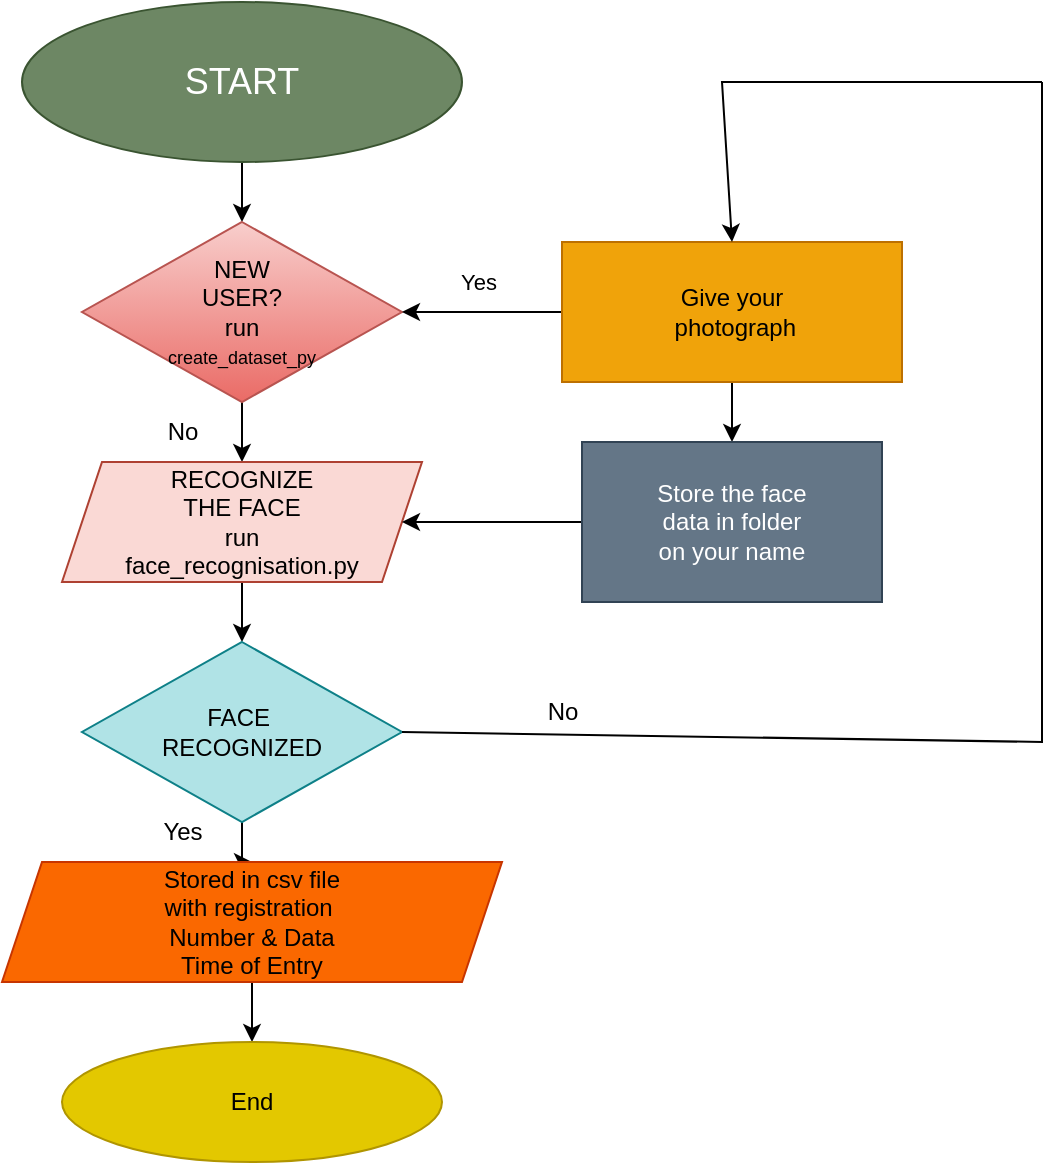 <mxfile version="28.1.1">
  <diagram name="Page-1" id="qYvQ6EFGRpoU7gV0GJb0">
    <mxGraphModel dx="872" dy="421" grid="1" gridSize="10" guides="1" tooltips="1" connect="1" arrows="1" fold="1" page="1" pageScale="1" pageWidth="850" pageHeight="1100" math="0" shadow="0">
      <root>
        <mxCell id="0" />
        <mxCell id="1" parent="0" />
        <mxCell id="rbF2WOCH8gyHffA3Jl8H-3" value="" style="edgeStyle=orthogonalEdgeStyle;rounded=0;orthogonalLoop=1;jettySize=auto;html=1;" edge="1" parent="1" source="rbF2WOCH8gyHffA3Jl8H-1" target="rbF2WOCH8gyHffA3Jl8H-2">
          <mxGeometry relative="1" as="geometry" />
        </mxCell>
        <mxCell id="rbF2WOCH8gyHffA3Jl8H-1" value="&lt;font style=&quot;font-size: 18px;&quot;&gt;START&lt;/font&gt;" style="ellipse;whiteSpace=wrap;html=1;fillColor=#6d8764;fontColor=#ffffff;strokeColor=#3A5431;" vertex="1" parent="1">
          <mxGeometry x="290" y="20" width="220" height="80" as="geometry" />
        </mxCell>
        <mxCell id="rbF2WOCH8gyHffA3Jl8H-5" value="" style="edgeStyle=orthogonalEdgeStyle;rounded=0;orthogonalLoop=1;jettySize=auto;html=1;" edge="1" parent="1" source="rbF2WOCH8gyHffA3Jl8H-2" target="rbF2WOCH8gyHffA3Jl8H-4">
          <mxGeometry relative="1" as="geometry" />
        </mxCell>
        <mxCell id="rbF2WOCH8gyHffA3Jl8H-2" value="NEW&lt;div&gt;USER?&lt;/div&gt;&lt;div&gt;run&lt;/div&gt;&lt;div&gt;&lt;font style=&quot;font-size: 9px;&quot;&gt;create_dataset_py&lt;/font&gt;&lt;/div&gt;" style="rhombus;whiteSpace=wrap;html=1;fillColor=#f8cecc;strokeColor=#b85450;gradientColor=#ea6b66;" vertex="1" parent="1">
          <mxGeometry x="320" y="130" width="160" height="90" as="geometry" />
        </mxCell>
        <mxCell id="rbF2WOCH8gyHffA3Jl8H-7" value="" style="edgeStyle=orthogonalEdgeStyle;rounded=0;orthogonalLoop=1;jettySize=auto;html=1;" edge="1" parent="1" source="rbF2WOCH8gyHffA3Jl8H-4" target="rbF2WOCH8gyHffA3Jl8H-6">
          <mxGeometry relative="1" as="geometry" />
        </mxCell>
        <mxCell id="rbF2WOCH8gyHffA3Jl8H-4" value="RECOGNIZE&lt;div&gt;THE FACE&lt;/div&gt;&lt;div&gt;run&lt;/div&gt;&lt;div&gt;face_recognisation.py&lt;/div&gt;" style="shape=parallelogram;perimeter=parallelogramPerimeter;whiteSpace=wrap;html=1;fixedSize=1;fillColor=#fad9d5;strokeColor=#ae4132;" vertex="1" parent="1">
          <mxGeometry x="310" y="250" width="180" height="60" as="geometry" />
        </mxCell>
        <mxCell id="rbF2WOCH8gyHffA3Jl8H-9" value="" style="edgeStyle=orthogonalEdgeStyle;rounded=0;orthogonalLoop=1;jettySize=auto;html=1;" edge="1" parent="1" source="rbF2WOCH8gyHffA3Jl8H-6" target="rbF2WOCH8gyHffA3Jl8H-8">
          <mxGeometry relative="1" as="geometry" />
        </mxCell>
        <mxCell id="rbF2WOCH8gyHffA3Jl8H-6" value="FACE&amp;nbsp;&lt;div&gt;RECOGNIZED&lt;/div&gt;" style="rhombus;whiteSpace=wrap;html=1;fillColor=#b0e3e6;strokeColor=#0e8088;" vertex="1" parent="1">
          <mxGeometry x="320" y="340" width="160" height="90" as="geometry" />
        </mxCell>
        <mxCell id="rbF2WOCH8gyHffA3Jl8H-12" value="" style="edgeStyle=orthogonalEdgeStyle;rounded=0;orthogonalLoop=1;jettySize=auto;html=1;" edge="1" parent="1" source="rbF2WOCH8gyHffA3Jl8H-8" target="rbF2WOCH8gyHffA3Jl8H-11">
          <mxGeometry relative="1" as="geometry" />
        </mxCell>
        <mxCell id="rbF2WOCH8gyHffA3Jl8H-8" value="Stored in csv file&lt;div&gt;with registration&amp;nbsp;&lt;/div&gt;&lt;div&gt;Number &amp;amp; Data&lt;/div&gt;&lt;div&gt;Time of Entry&lt;/div&gt;" style="shape=parallelogram;perimeter=parallelogramPerimeter;whiteSpace=wrap;html=1;fixedSize=1;fillColor=#fa6800;fontColor=#000000;strokeColor=#C73500;" vertex="1" parent="1">
          <mxGeometry x="280" y="450" width="250" height="60" as="geometry" />
        </mxCell>
        <mxCell id="rbF2WOCH8gyHffA3Jl8H-11" value="End" style="ellipse;whiteSpace=wrap;html=1;fillColor=#e3c800;fontColor=#000000;strokeColor=#B09500;" vertex="1" parent="1">
          <mxGeometry x="310" y="540" width="190" height="60" as="geometry" />
        </mxCell>
        <mxCell id="rbF2WOCH8gyHffA3Jl8H-37" value="" style="edgeStyle=orthogonalEdgeStyle;rounded=0;orthogonalLoop=1;jettySize=auto;html=1;" edge="1" parent="1" source="rbF2WOCH8gyHffA3Jl8H-20" target="rbF2WOCH8gyHffA3Jl8H-36">
          <mxGeometry relative="1" as="geometry" />
        </mxCell>
        <mxCell id="rbF2WOCH8gyHffA3Jl8H-39" value="" style="edgeStyle=orthogonalEdgeStyle;rounded=0;orthogonalLoop=1;jettySize=auto;html=1;" edge="1" parent="1" source="rbF2WOCH8gyHffA3Jl8H-20" target="rbF2WOCH8gyHffA3Jl8H-2">
          <mxGeometry relative="1" as="geometry" />
        </mxCell>
        <mxCell id="rbF2WOCH8gyHffA3Jl8H-46" value="Yes" style="edgeLabel;html=1;align=center;verticalAlign=middle;resizable=0;points=[];" vertex="1" connectable="0" parent="rbF2WOCH8gyHffA3Jl8H-39">
          <mxGeometry x="0.05" y="-4" relative="1" as="geometry">
            <mxPoint y="-11" as="offset" />
          </mxGeometry>
        </mxCell>
        <mxCell id="rbF2WOCH8gyHffA3Jl8H-20" value="Give your&lt;div&gt;&amp;nbsp;photograph&lt;/div&gt;" style="whiteSpace=wrap;html=1;fillColor=#f0a30a;fontColor=#000000;strokeColor=#BD7000;" vertex="1" parent="1">
          <mxGeometry x="560" y="140" width="170" height="70" as="geometry" />
        </mxCell>
        <mxCell id="rbF2WOCH8gyHffA3Jl8H-33" value="" style="endArrow=none;html=1;rounded=0;exitX=1;exitY=0.5;exitDx=0;exitDy=0;" edge="1" parent="1" source="rbF2WOCH8gyHffA3Jl8H-6">
          <mxGeometry width="50" height="50" relative="1" as="geometry">
            <mxPoint x="400" y="250" as="sourcePoint" />
            <mxPoint x="800" y="60" as="targetPoint" />
            <Array as="points">
              <mxPoint x="800" y="390" />
            </Array>
          </mxGeometry>
        </mxCell>
        <mxCell id="rbF2WOCH8gyHffA3Jl8H-34" value="" style="endArrow=classic;html=1;rounded=0;entryX=0.5;entryY=0;entryDx=0;entryDy=0;" edge="1" parent="1" target="rbF2WOCH8gyHffA3Jl8H-20">
          <mxGeometry width="50" height="50" relative="1" as="geometry">
            <mxPoint x="800" y="60" as="sourcePoint" />
            <mxPoint x="640" y="130" as="targetPoint" />
            <Array as="points">
              <mxPoint x="640" y="60" />
            </Array>
          </mxGeometry>
        </mxCell>
        <mxCell id="rbF2WOCH8gyHffA3Jl8H-38" value="" style="edgeStyle=orthogonalEdgeStyle;rounded=0;orthogonalLoop=1;jettySize=auto;html=1;" edge="1" parent="1" source="rbF2WOCH8gyHffA3Jl8H-36" target="rbF2WOCH8gyHffA3Jl8H-4">
          <mxGeometry relative="1" as="geometry" />
        </mxCell>
        <mxCell id="rbF2WOCH8gyHffA3Jl8H-36" value="Store the face&lt;div&gt;data in folder&lt;/div&gt;&lt;div&gt;on your name&lt;/div&gt;" style="whiteSpace=wrap;html=1;fillColor=#647687;fontColor=#ffffff;strokeColor=#314354;" vertex="1" parent="1">
          <mxGeometry x="570" y="240" width="150" height="80" as="geometry" />
        </mxCell>
        <mxCell id="rbF2WOCH8gyHffA3Jl8H-42" value="Yes" style="text;html=1;align=center;verticalAlign=middle;resizable=0;points=[];autosize=1;strokeColor=none;fillColor=none;" vertex="1" parent="1">
          <mxGeometry x="350" y="420" width="40" height="30" as="geometry" />
        </mxCell>
        <mxCell id="rbF2WOCH8gyHffA3Jl8H-43" value="No" style="text;html=1;align=center;verticalAlign=middle;resizable=0;points=[];autosize=1;strokeColor=none;fillColor=none;" vertex="1" parent="1">
          <mxGeometry x="350" y="220" width="40" height="30" as="geometry" />
        </mxCell>
        <mxCell id="rbF2WOCH8gyHffA3Jl8H-44" value="No" style="text;html=1;align=center;verticalAlign=middle;resizable=0;points=[];autosize=1;strokeColor=none;fillColor=none;" vertex="1" parent="1">
          <mxGeometry x="540" y="360" width="40" height="30" as="geometry" />
        </mxCell>
      </root>
    </mxGraphModel>
  </diagram>
</mxfile>
